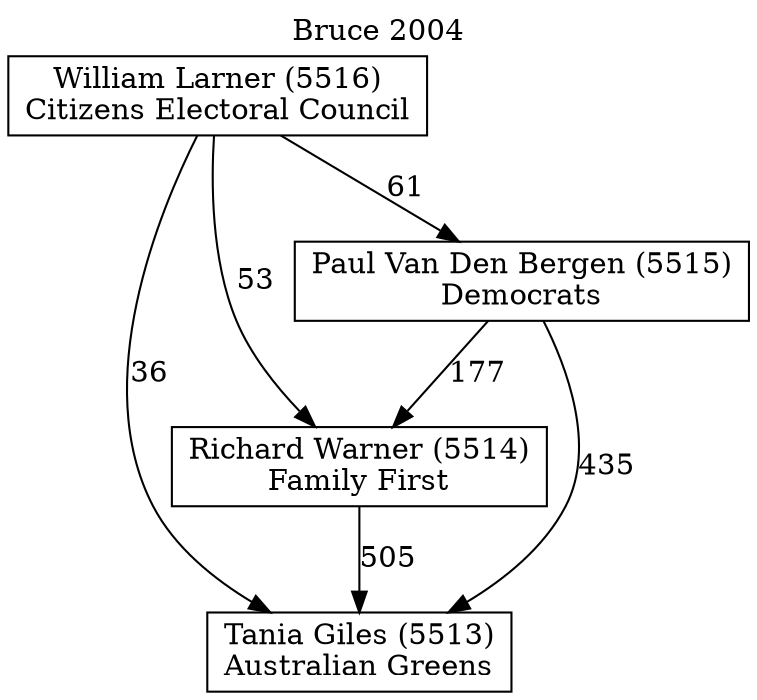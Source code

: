 // House preference flow
digraph "Tania Giles (5513)_Bruce_2004" {
	graph [label="Bruce 2004" labelloc=t mclimit=10]
	node [shape=box]
	"Tania Giles (5513)" [label="Tania Giles (5513)
Australian Greens"]
	"Richard Warner (5514)" [label="Richard Warner (5514)
Family First"]
	"Paul Van Den Bergen (5515)" [label="Paul Van Den Bergen (5515)
Democrats"]
	"William Larner (5516)" [label="William Larner (5516)
Citizens Electoral Council"]
	"Tania Giles (5513)" [label="Tania Giles (5513)
Australian Greens"]
	"Paul Van Den Bergen (5515)" [label="Paul Van Den Bergen (5515)
Democrats"]
	"William Larner (5516)" [label="William Larner (5516)
Citizens Electoral Council"]
	"Tania Giles (5513)" [label="Tania Giles (5513)
Australian Greens"]
	"William Larner (5516)" [label="William Larner (5516)
Citizens Electoral Council"]
	"William Larner (5516)" [label="William Larner (5516)
Citizens Electoral Council"]
	"Paul Van Den Bergen (5515)" [label="Paul Van Den Bergen (5515)
Democrats"]
	"William Larner (5516)" [label="William Larner (5516)
Citizens Electoral Council"]
	"William Larner (5516)" [label="William Larner (5516)
Citizens Electoral Council"]
	"Richard Warner (5514)" [label="Richard Warner (5514)
Family First"]
	"Paul Van Den Bergen (5515)" [label="Paul Van Den Bergen (5515)
Democrats"]
	"William Larner (5516)" [label="William Larner (5516)
Citizens Electoral Council"]
	"Richard Warner (5514)" [label="Richard Warner (5514)
Family First"]
	"William Larner (5516)" [label="William Larner (5516)
Citizens Electoral Council"]
	"William Larner (5516)" [label="William Larner (5516)
Citizens Electoral Council"]
	"Paul Van Den Bergen (5515)" [label="Paul Van Den Bergen (5515)
Democrats"]
	"William Larner (5516)" [label="William Larner (5516)
Citizens Electoral Council"]
	"William Larner (5516)" [label="William Larner (5516)
Citizens Electoral Council"]
	"Richard Warner (5514)" -> "Tania Giles (5513)" [label=505]
	"Paul Van Den Bergen (5515)" -> "Richard Warner (5514)" [label=177]
	"William Larner (5516)" -> "Paul Van Den Bergen (5515)" [label=61]
	"Paul Van Den Bergen (5515)" -> "Tania Giles (5513)" [label=435]
	"William Larner (5516)" -> "Tania Giles (5513)" [label=36]
	"William Larner (5516)" -> "Richard Warner (5514)" [label=53]
}

